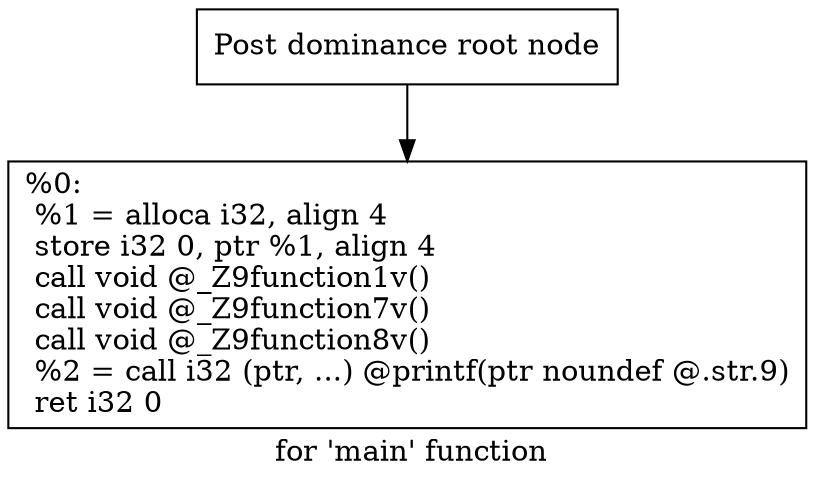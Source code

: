 digraph " for 'main' function" {
	label=" for 'main' function";

	Node0x562f232cae40 [shape=record,label="{Post dominance root node}"];
	Node0x562f232cae40 -> Node0x562f23297dd0;
	Node0x562f23297dd0 [shape=record,label="{%0:\l  %1 = alloca i32, align 4\l  store i32 0, ptr %1, align 4\l  call void @_Z9function1v()\l  call void @_Z9function7v()\l  call void @_Z9function8v()\l  %2 = call i32 (ptr, ...) @printf(ptr noundef @.str.9)\l  ret i32 0\l}"];
}
